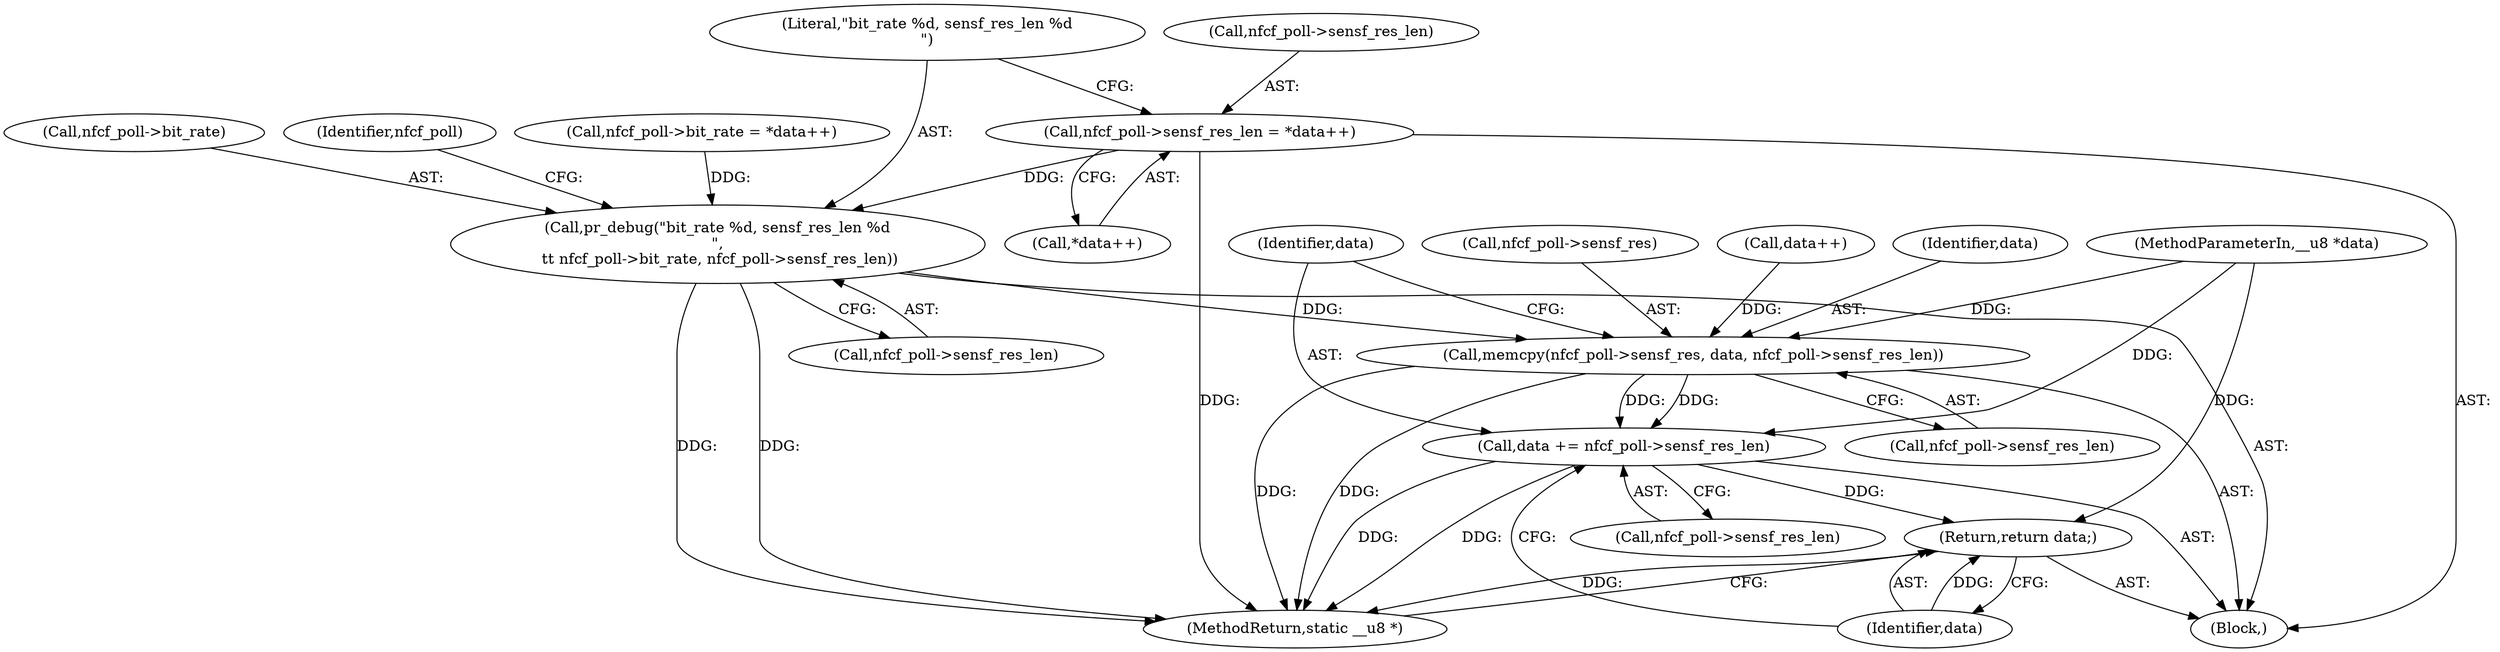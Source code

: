 digraph "1_linux_67de956ff5dc1d4f321e16cfbd63f5be3b691b43_2@pointer" {
"1000112" [label="(Call,nfcf_poll->sensf_res_len = *data++)"];
"1000119" [label="(Call,pr_debug(\"bit_rate %d, sensf_res_len %d\n\",\n \t\t nfcf_poll->bit_rate, nfcf_poll->sensf_res_len))"];
"1000127" [label="(Call,memcpy(nfcf_poll->sensf_res, data, nfcf_poll->sensf_res_len))"];
"1000135" [label="(Call,data += nfcf_poll->sensf_res_len)"];
"1000140" [label="(Return,return data;)"];
"1000128" [label="(Call,nfcf_poll->sensf_res)"];
"1000137" [label="(Call,nfcf_poll->sensf_res_len)"];
"1000104" [label="(Block,)"];
"1000117" [label="(Call,data++)"];
"1000141" [label="(Identifier,data)"];
"1000140" [label="(Return,return data;)"];
"1000113" [label="(Call,nfcf_poll->sensf_res_len)"];
"1000120" [label="(Literal,\"bit_rate %d, sensf_res_len %d\n\")"];
"1000142" [label="(MethodReturn,static __u8 *)"];
"1000119" [label="(Call,pr_debug(\"bit_rate %d, sensf_res_len %d\n\",\n \t\t nfcf_poll->bit_rate, nfcf_poll->sensf_res_len))"];
"1000136" [label="(Identifier,data)"];
"1000135" [label="(Call,data += nfcf_poll->sensf_res_len)"];
"1000124" [label="(Call,nfcf_poll->sensf_res_len)"];
"1000129" [label="(Identifier,nfcf_poll)"];
"1000131" [label="(Identifier,data)"];
"1000127" [label="(Call,memcpy(nfcf_poll->sensf_res, data, nfcf_poll->sensf_res_len))"];
"1000112" [label="(Call,nfcf_poll->sensf_res_len = *data++)"];
"1000103" [label="(MethodParameterIn,__u8 *data)"];
"1000116" [label="(Call,*data++)"];
"1000132" [label="(Call,nfcf_poll->sensf_res_len)"];
"1000105" [label="(Call,nfcf_poll->bit_rate = *data++)"];
"1000121" [label="(Call,nfcf_poll->bit_rate)"];
"1000112" -> "1000104"  [label="AST: "];
"1000112" -> "1000116"  [label="CFG: "];
"1000113" -> "1000112"  [label="AST: "];
"1000116" -> "1000112"  [label="AST: "];
"1000120" -> "1000112"  [label="CFG: "];
"1000112" -> "1000142"  [label="DDG: "];
"1000112" -> "1000119"  [label="DDG: "];
"1000119" -> "1000104"  [label="AST: "];
"1000119" -> "1000124"  [label="CFG: "];
"1000120" -> "1000119"  [label="AST: "];
"1000121" -> "1000119"  [label="AST: "];
"1000124" -> "1000119"  [label="AST: "];
"1000129" -> "1000119"  [label="CFG: "];
"1000119" -> "1000142"  [label="DDG: "];
"1000119" -> "1000142"  [label="DDG: "];
"1000105" -> "1000119"  [label="DDG: "];
"1000119" -> "1000127"  [label="DDG: "];
"1000127" -> "1000104"  [label="AST: "];
"1000127" -> "1000132"  [label="CFG: "];
"1000128" -> "1000127"  [label="AST: "];
"1000131" -> "1000127"  [label="AST: "];
"1000132" -> "1000127"  [label="AST: "];
"1000136" -> "1000127"  [label="CFG: "];
"1000127" -> "1000142"  [label="DDG: "];
"1000127" -> "1000142"  [label="DDG: "];
"1000117" -> "1000127"  [label="DDG: "];
"1000103" -> "1000127"  [label="DDG: "];
"1000127" -> "1000135"  [label="DDG: "];
"1000127" -> "1000135"  [label="DDG: "];
"1000135" -> "1000104"  [label="AST: "];
"1000135" -> "1000137"  [label="CFG: "];
"1000136" -> "1000135"  [label="AST: "];
"1000137" -> "1000135"  [label="AST: "];
"1000141" -> "1000135"  [label="CFG: "];
"1000135" -> "1000142"  [label="DDG: "];
"1000135" -> "1000142"  [label="DDG: "];
"1000103" -> "1000135"  [label="DDG: "];
"1000135" -> "1000140"  [label="DDG: "];
"1000140" -> "1000104"  [label="AST: "];
"1000140" -> "1000141"  [label="CFG: "];
"1000141" -> "1000140"  [label="AST: "];
"1000142" -> "1000140"  [label="CFG: "];
"1000140" -> "1000142"  [label="DDG: "];
"1000141" -> "1000140"  [label="DDG: "];
"1000103" -> "1000140"  [label="DDG: "];
}
